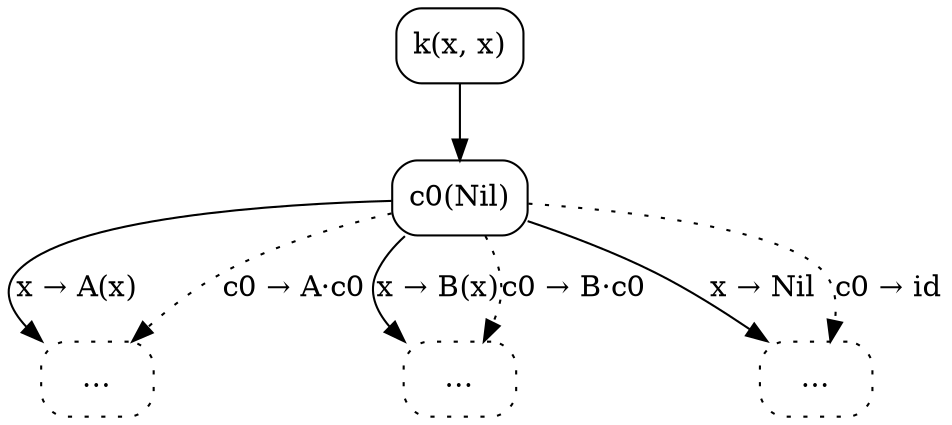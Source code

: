 digraph {
  node [shape=box, style=rounded];

  C0 [label="k(x, x)"];
  G1 [label="c0(Nil)"];
  C0 -> G1;
  C1 [label="…", style="dotted,rounded"];
  G1 -> C1 [label="x → A(x)"];
  G1 -> C1 [label="c0 → A·c0", style=dotted];
  C2 [label="…", style="dotted,rounded"];
  G1 -> C2 [label="x → B(x)"];
  G1 -> C2 [label="c0 → B·c0", style=dotted];
  C3 [label="…", style="dotted,rounded"];
  G1 -> C3 [label="x → Nil"];
  G1 -> C3 [label="c0 → id", style=dotted];
}
